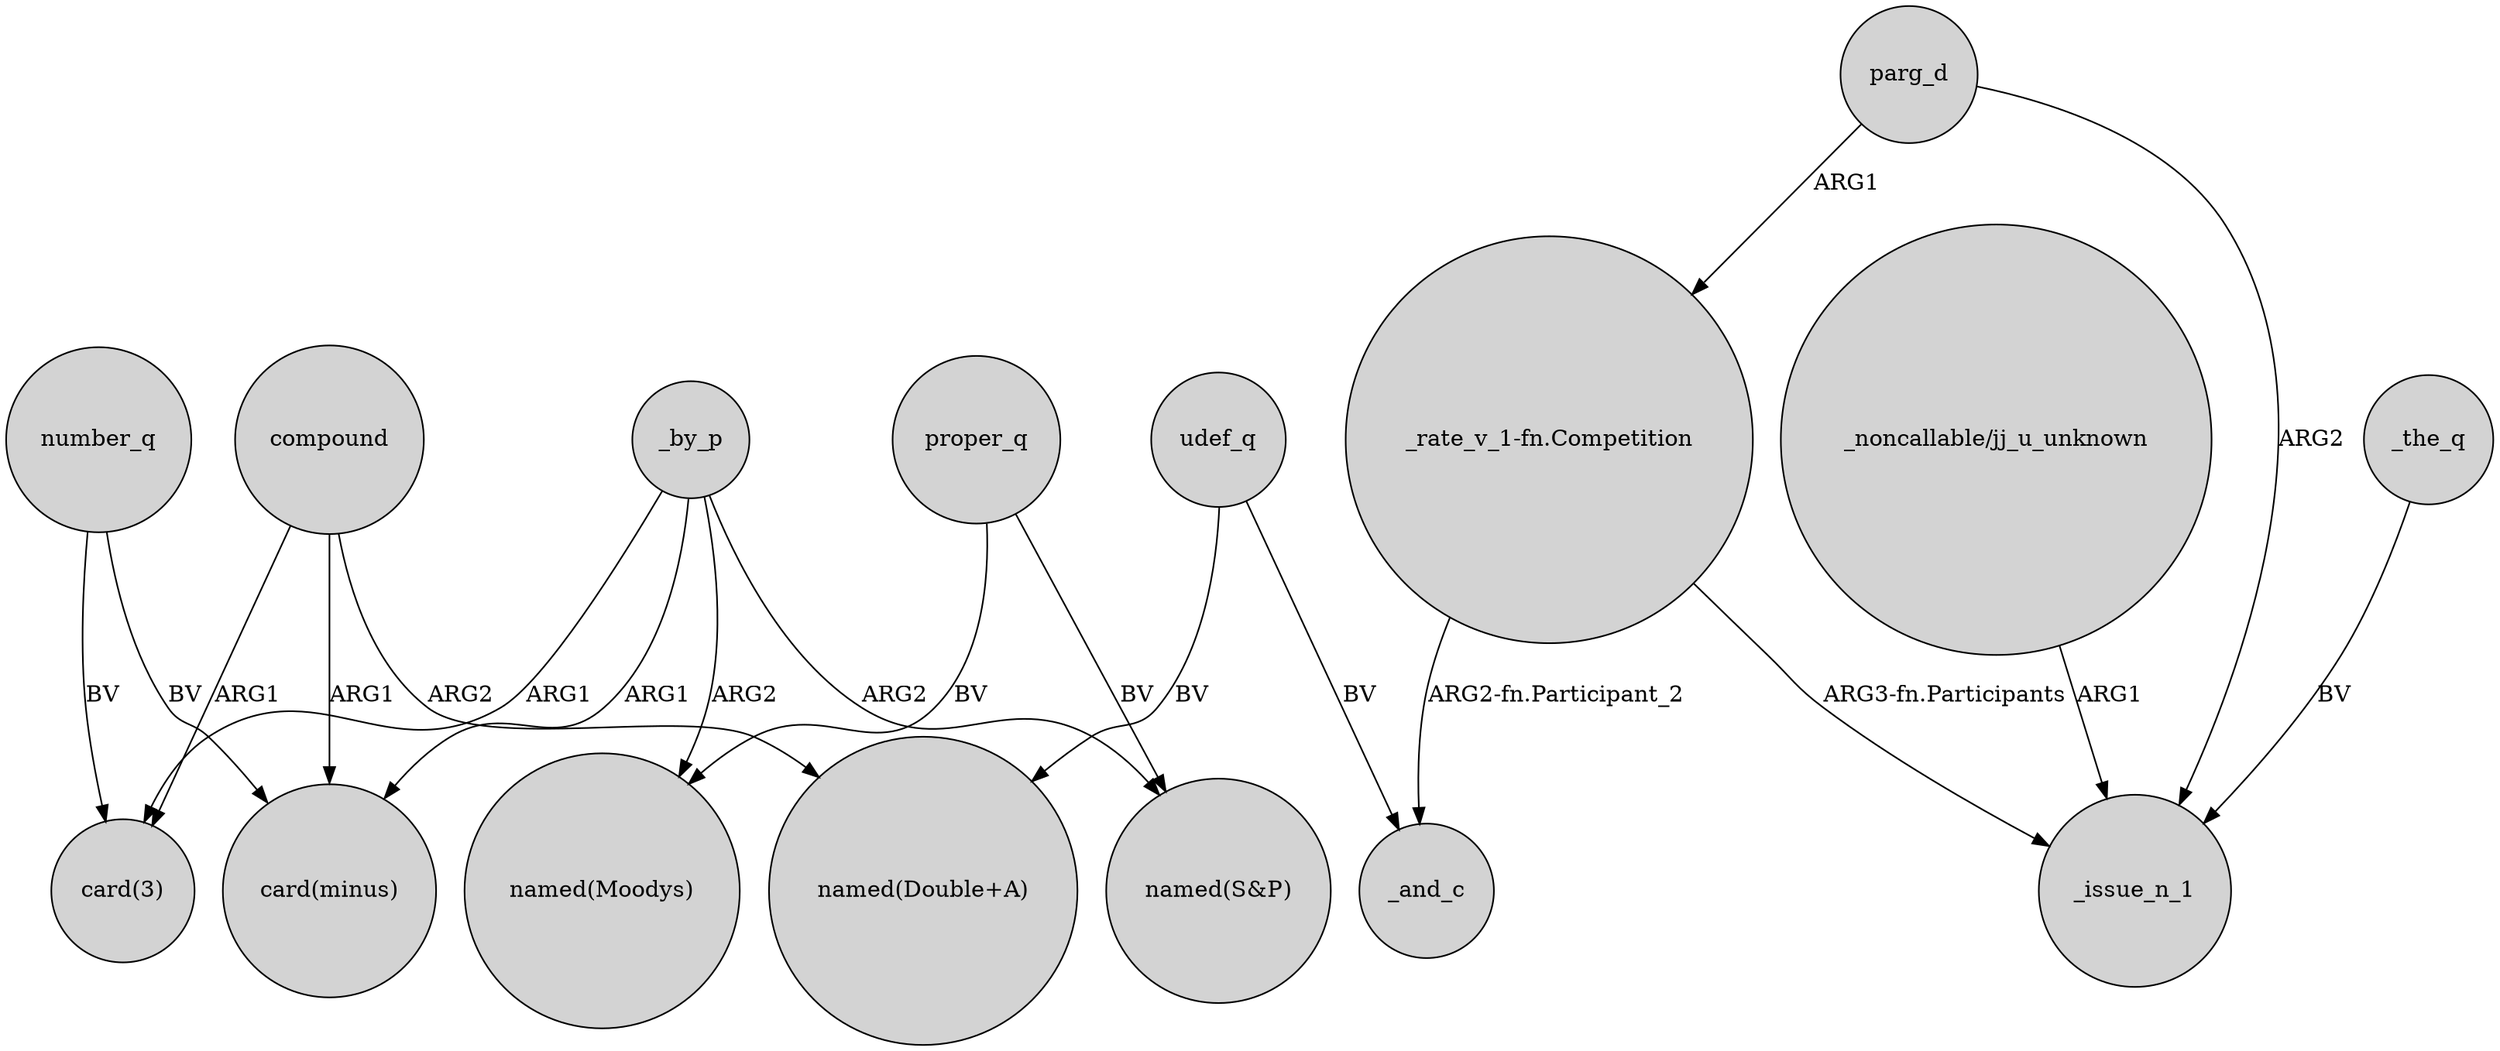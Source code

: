 digraph {
	node [shape=circle style=filled]
	compound -> "card(minus)" [label=ARG1]
	"_noncallable/jj_u_unknown" -> _issue_n_1 [label=ARG1]
	compound -> "card(3)" [label=ARG1]
	_by_p -> "named(Moodys)" [label=ARG2]
	proper_q -> "named(Moodys)" [label=BV]
	udef_q -> "named(Double+A)" [label=BV]
	proper_q -> "named(S&P)" [label=BV]
	_by_p -> "named(S&P)" [label=ARG2]
	udef_q -> _and_c [label=BV]
	number_q -> "card(minus)" [label=BV]
	parg_d -> "_rate_v_1-fn.Competition" [label=ARG1]
	compound -> "named(Double+A)" [label=ARG2]
	_by_p -> "card(3)" [label=ARG1]
	_by_p -> "card(minus)" [label=ARG1]
	"_rate_v_1-fn.Competition" -> _issue_n_1 [label="ARG3-fn.Participants"]
	parg_d -> _issue_n_1 [label=ARG2]
	"_rate_v_1-fn.Competition" -> _and_c [label="ARG2-fn.Participant_2"]
	number_q -> "card(3)" [label=BV]
	_the_q -> _issue_n_1 [label=BV]
}
